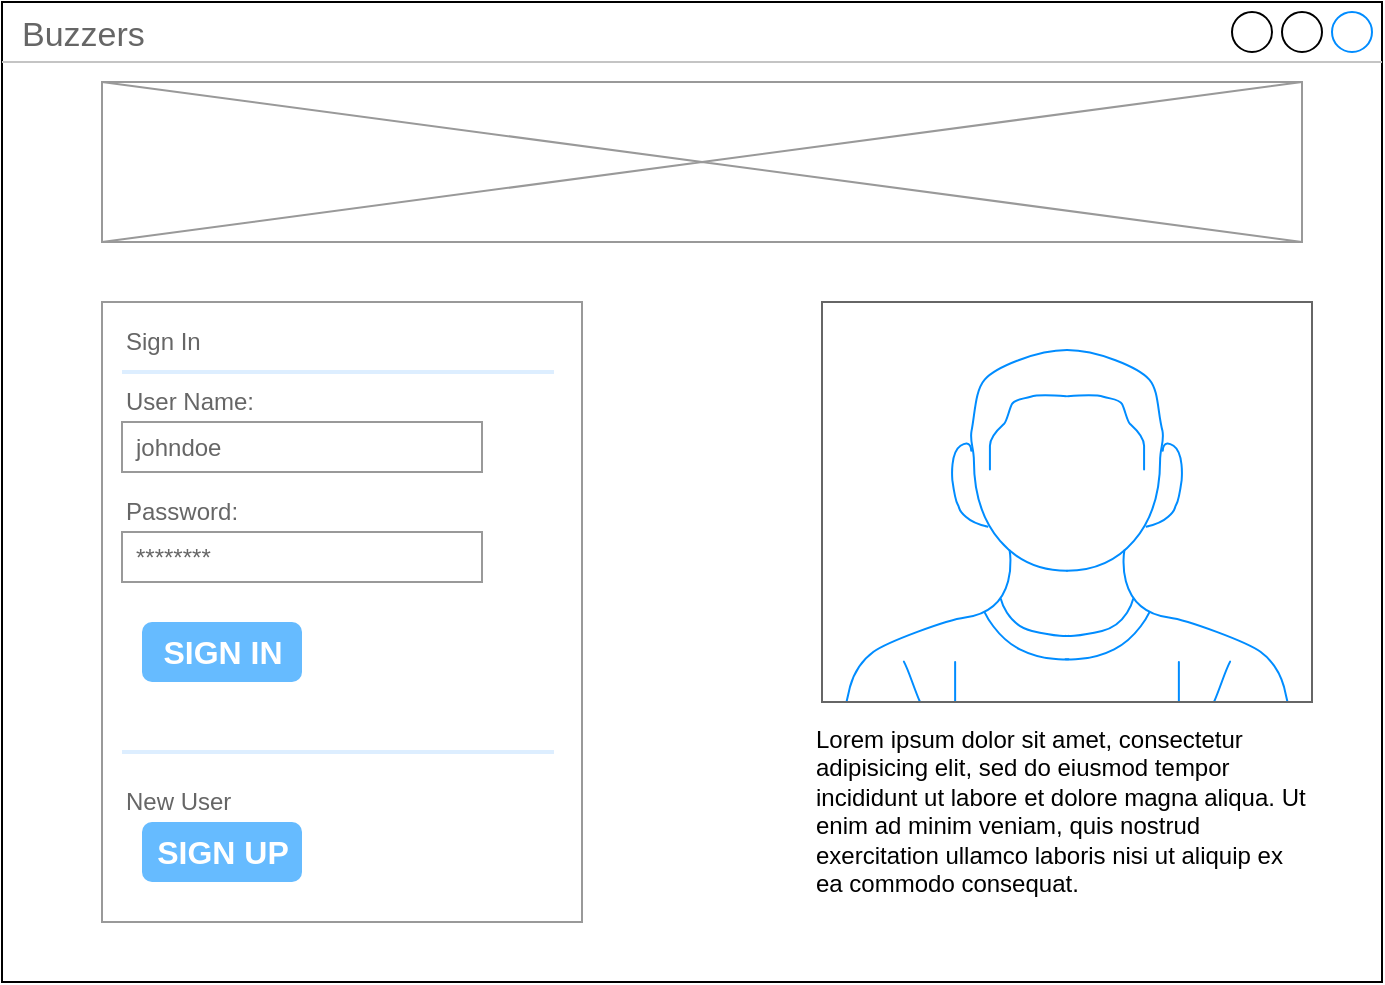 <mxfile version="12.2.6" type="github" pages="1"><diagram id="gzeCfDERZ8YHRCtvUy-x" name="Page-1"><mxGraphModel dx="1024" dy="517" grid="0" gridSize="10" guides="1" tooltips="1" connect="1" arrows="1" fold="1" page="1" pageScale="1" pageWidth="850" pageHeight="1100" math="0" shadow="0"><root><mxCell id="0"/><mxCell id="1" parent="0"/><mxCell id="QfamF6PJd9gz6eNrDiBT-1" value="Buzzers" style="strokeWidth=1;shadow=0;dashed=0;align=center;html=1;shape=mxgraph.mockup.containers.window;align=left;verticalAlign=top;spacingLeft=8;strokeColor2=#008cff;strokeColor3=#c4c4c4;fontColor=#666666;mainText=;fontSize=17;labelBackgroundColor=none;" vertex="1" parent="1"><mxGeometry x="20" y="20" width="690" height="490" as="geometry"/></mxCell><mxCell id="QfamF6PJd9gz6eNrDiBT-3" value="" style="strokeWidth=1;shadow=0;dashed=0;align=center;html=1;shape=mxgraph.mockup.forms.rrect;rSize=0;strokeColor=#999999;fillColor=#ffffff;" vertex="1" parent="1"><mxGeometry x="70" y="170" width="240" height="310" as="geometry"/></mxCell><mxCell id="QfamF6PJd9gz6eNrDiBT-4" value="Sign In" style="strokeWidth=1;shadow=0;dashed=0;align=center;html=1;shape=mxgraph.mockup.forms.anchor;fontSize=12;fontColor=#666666;align=left;resizeWidth=1;spacingLeft=0;" vertex="1" parent="QfamF6PJd9gz6eNrDiBT-3"><mxGeometry width="120.0" height="20" relative="1" as="geometry"><mxPoint x="10" y="10" as="offset"/></mxGeometry></mxCell><mxCell id="QfamF6PJd9gz6eNrDiBT-5" value="" style="shape=line;strokeColor=#ddeeff;strokeWidth=2;html=1;resizeWidth=1;" vertex="1" parent="QfamF6PJd9gz6eNrDiBT-3"><mxGeometry width="216.0" height="10" relative="1" as="geometry"><mxPoint x="10" y="30" as="offset"/></mxGeometry></mxCell><mxCell id="QfamF6PJd9gz6eNrDiBT-6" value="User Name:" style="strokeWidth=1;shadow=0;dashed=0;align=center;html=1;shape=mxgraph.mockup.forms.anchor;fontSize=12;fontColor=#666666;align=left;resizeWidth=1;spacingLeft=0;" vertex="1" parent="QfamF6PJd9gz6eNrDiBT-3"><mxGeometry width="120.0" height="20" relative="1" as="geometry"><mxPoint x="10" y="40" as="offset"/></mxGeometry></mxCell><mxCell id="QfamF6PJd9gz6eNrDiBT-7" value="johndoe" style="strokeWidth=1;shadow=0;dashed=0;align=center;html=1;shape=mxgraph.mockup.forms.rrect;rSize=0;strokeColor=#999999;fontColor=#666666;align=left;spacingLeft=5;resizeWidth=1;" vertex="1" parent="QfamF6PJd9gz6eNrDiBT-3"><mxGeometry width="180" height="25" relative="1" as="geometry"><mxPoint x="10" y="60" as="offset"/></mxGeometry></mxCell><mxCell id="QfamF6PJd9gz6eNrDiBT-8" value="Password:" style="strokeWidth=1;shadow=0;dashed=0;align=center;html=1;shape=mxgraph.mockup.forms.anchor;fontSize=12;fontColor=#666666;align=left;resizeWidth=1;spacingLeft=0;" vertex="1" parent="QfamF6PJd9gz6eNrDiBT-3"><mxGeometry width="120.0" height="20" relative="1" as="geometry"><mxPoint x="10" y="95" as="offset"/></mxGeometry></mxCell><mxCell id="QfamF6PJd9gz6eNrDiBT-9" value="********" style="strokeWidth=1;shadow=0;dashed=0;align=center;html=1;shape=mxgraph.mockup.forms.rrect;rSize=0;strokeColor=#999999;fontColor=#666666;align=left;spacingLeft=5;resizeWidth=1;" vertex="1" parent="QfamF6PJd9gz6eNrDiBT-3"><mxGeometry width="180" height="25" relative="1" as="geometry"><mxPoint x="10" y="115" as="offset"/></mxGeometry></mxCell><mxCell id="QfamF6PJd9gz6eNrDiBT-10" value="SIGN IN" style="strokeWidth=1;shadow=0;dashed=0;align=center;html=1;shape=mxgraph.mockup.forms.rrect;rSize=5;strokeColor=none;fontColor=#ffffff;fillColor=#66bbff;fontSize=16;fontStyle=1;" vertex="1" parent="QfamF6PJd9gz6eNrDiBT-3"><mxGeometry y="1" width="80" height="30" relative="1" as="geometry"><mxPoint x="20" y="-150" as="offset"/></mxGeometry></mxCell><mxCell id="QfamF6PJd9gz6eNrDiBT-12" value="" style="shape=line;strokeColor=#ddeeff;strokeWidth=2;html=1;resizeWidth=1;" vertex="1" parent="QfamF6PJd9gz6eNrDiBT-3"><mxGeometry y="1" width="216.0" height="10" relative="1" as="geometry"><mxPoint x="10" y="-90" as="offset"/></mxGeometry></mxCell><mxCell id="QfamF6PJd9gz6eNrDiBT-13" value="New User" style="strokeWidth=1;shadow=0;dashed=0;align=center;html=1;shape=mxgraph.mockup.forms.anchor;fontSize=12;fontColor=#666666;align=left;spacingLeft=0;resizeWidth=1;" vertex="1" parent="QfamF6PJd9gz6eNrDiBT-3"><mxGeometry y="1" width="180" height="20" relative="1" as="geometry"><mxPoint x="10" y="-70" as="offset"/></mxGeometry></mxCell><mxCell id="QfamF6PJd9gz6eNrDiBT-14" value="SIGN UP" style="strokeWidth=1;shadow=0;dashed=0;align=center;html=1;shape=mxgraph.mockup.forms.rrect;rSize=5;strokeColor=none;fontColor=#ffffff;fillColor=#66bbff;fontSize=16;fontStyle=1;" vertex="1" parent="QfamF6PJd9gz6eNrDiBT-3"><mxGeometry y="1" width="80" height="30" relative="1" as="geometry"><mxPoint x="20" y="-50" as="offset"/></mxGeometry></mxCell><mxCell id="QfamF6PJd9gz6eNrDiBT-15" value="" style="verticalLabelPosition=bottom;shadow=0;dashed=0;align=center;html=1;verticalAlign=top;strokeWidth=1;shape=mxgraph.mockup.containers.userMale;strokeColor=#666666;strokeColor2=#008cff;" vertex="1" parent="1"><mxGeometry x="430" y="170" width="245" height="200" as="geometry"/></mxCell><mxCell id="QfamF6PJd9gz6eNrDiBT-17" value="Lorem ipsum dolor sit amet, consectetur adipisicing elit, sed do eiusmod tempor incididunt ut labore et dolore magna aliqua. Ut enim ad minim veniam, quis nostrud exercitation ullamco laboris nisi ut aliquip ex ea commodo consequat." style="text;spacingTop=-5;whiteSpace=wrap;html=1;align=left;fontSize=12;fontFamily=Helvetica;fillColor=none;strokeColor=none;" vertex="1" parent="1"><mxGeometry x="425" y="380" width="250" height="100" as="geometry"/></mxCell><mxCell id="QfamF6PJd9gz6eNrDiBT-18" value="" style="verticalLabelPosition=bottom;shadow=0;dashed=0;align=center;html=1;verticalAlign=top;strokeWidth=1;shape=mxgraph.mockup.graphics.simpleIcon;strokeColor=#999999;" vertex="1" parent="1"><mxGeometry x="70" y="60" width="600" height="80" as="geometry"/></mxCell></root></mxGraphModel></diagram></mxfile>